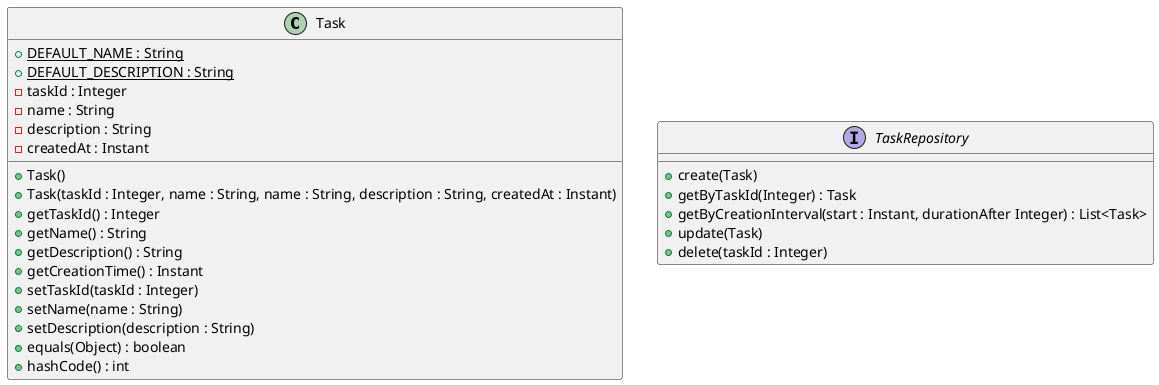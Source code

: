 @startuml
'https://plantuml.com/class-diagram

class Task {
    + {static} DEFAULT_NAME : String
    + {static} DEFAULT_DESCRIPTION : String
    - taskId : Integer
    - name : String
    - description : String
    - createdAt : Instant
    + Task()
    + Task(taskId : Integer, name : String, name : String, description : String, createdAt : Instant)
    + getTaskId() : Integer
    + getName() : String
    + getDescription() : String
    + getCreationTime() : Instant
    + setTaskId(taskId : Integer)
    + setName(name : String)
    + setDescription(description : String)
    + equals(Object) : boolean
    + hashCode() : int
}

interface TaskRepository {
    + create(Task)
    + getByTaskId(Integer) : Task
    + getByCreationInterval(start : Instant, durationAfter Integer) : List<Task>
    + update(Task)
    + delete(taskId : Integer)
}
@enduml